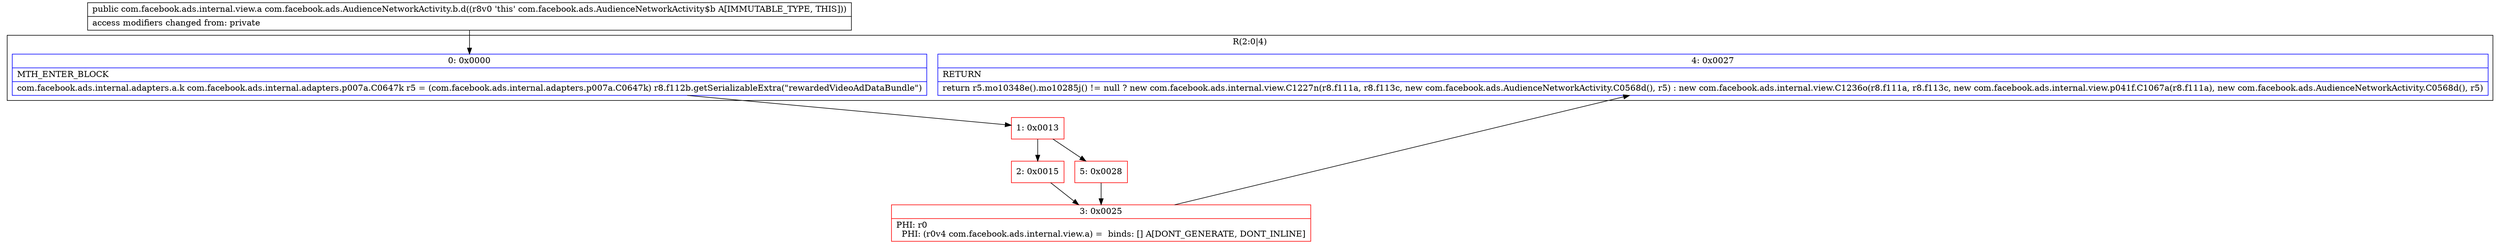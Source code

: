 digraph "CFG forcom.facebook.ads.AudienceNetworkActivity.b.d()Lcom\/facebook\/ads\/internal\/view\/a;" {
subgraph cluster_Region_1568824499 {
label = "R(2:0|4)";
node [shape=record,color=blue];
Node_0 [shape=record,label="{0\:\ 0x0000|MTH_ENTER_BLOCK\l|com.facebook.ads.internal.adapters.a.k com.facebook.ads.internal.adapters.p007a.C0647k r5 = (com.facebook.ads.internal.adapters.p007a.C0647k) r8.f112b.getSerializableExtra(\"rewardedVideoAdDataBundle\")\l}"];
Node_4 [shape=record,label="{4\:\ 0x0027|RETURN\l|return r5.mo10348e().mo10285j() != null ? new com.facebook.ads.internal.view.C1227n(r8.f111a, r8.f113c, new com.facebook.ads.AudienceNetworkActivity.C0568d(), r5) : new com.facebook.ads.internal.view.C1236o(r8.f111a, r8.f113c, new com.facebook.ads.internal.view.p041f.C1067a(r8.f111a), new com.facebook.ads.AudienceNetworkActivity.C0568d(), r5)\l}"];
}
Node_1 [shape=record,color=red,label="{1\:\ 0x0013}"];
Node_2 [shape=record,color=red,label="{2\:\ 0x0015}"];
Node_3 [shape=record,color=red,label="{3\:\ 0x0025|PHI: r0 \l  PHI: (r0v4 com.facebook.ads.internal.view.a) =  binds: [] A[DONT_GENERATE, DONT_INLINE]\l}"];
Node_5 [shape=record,color=red,label="{5\:\ 0x0028}"];
MethodNode[shape=record,label="{public com.facebook.ads.internal.view.a com.facebook.ads.AudienceNetworkActivity.b.d((r8v0 'this' com.facebook.ads.AudienceNetworkActivity$b A[IMMUTABLE_TYPE, THIS]))  | access modifiers changed from: private\l}"];
MethodNode -> Node_0;
Node_0 -> Node_1;
Node_1 -> Node_2;
Node_1 -> Node_5;
Node_2 -> Node_3;
Node_3 -> Node_4;
Node_5 -> Node_3;
}

